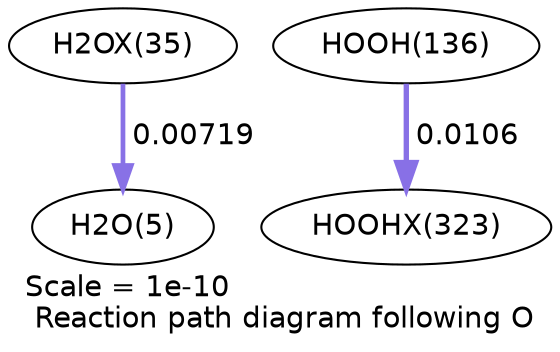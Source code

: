 digraph reaction_paths {
center=1;
s44 -> s7[fontname="Helvetica", penwidth=2.27, arrowsize=1.14, color="0.7, 0.507, 0.9"
, label=" 0.00719"];
s25 -> s70[fontname="Helvetica", penwidth=2.57, arrowsize=1.28, color="0.7, 0.511, 0.9"
, label=" 0.0106"];
s7 [ fontname="Helvetica", label="H2O(5)"];
s25 [ fontname="Helvetica", label="HOOH(136)"];
s44 [ fontname="Helvetica", label="H2OX(35)"];
s70 [ fontname="Helvetica", label="HOOHX(323)"];
 label = "Scale = 1e-10\l Reaction path diagram following O";
 fontname = "Helvetica";
}
